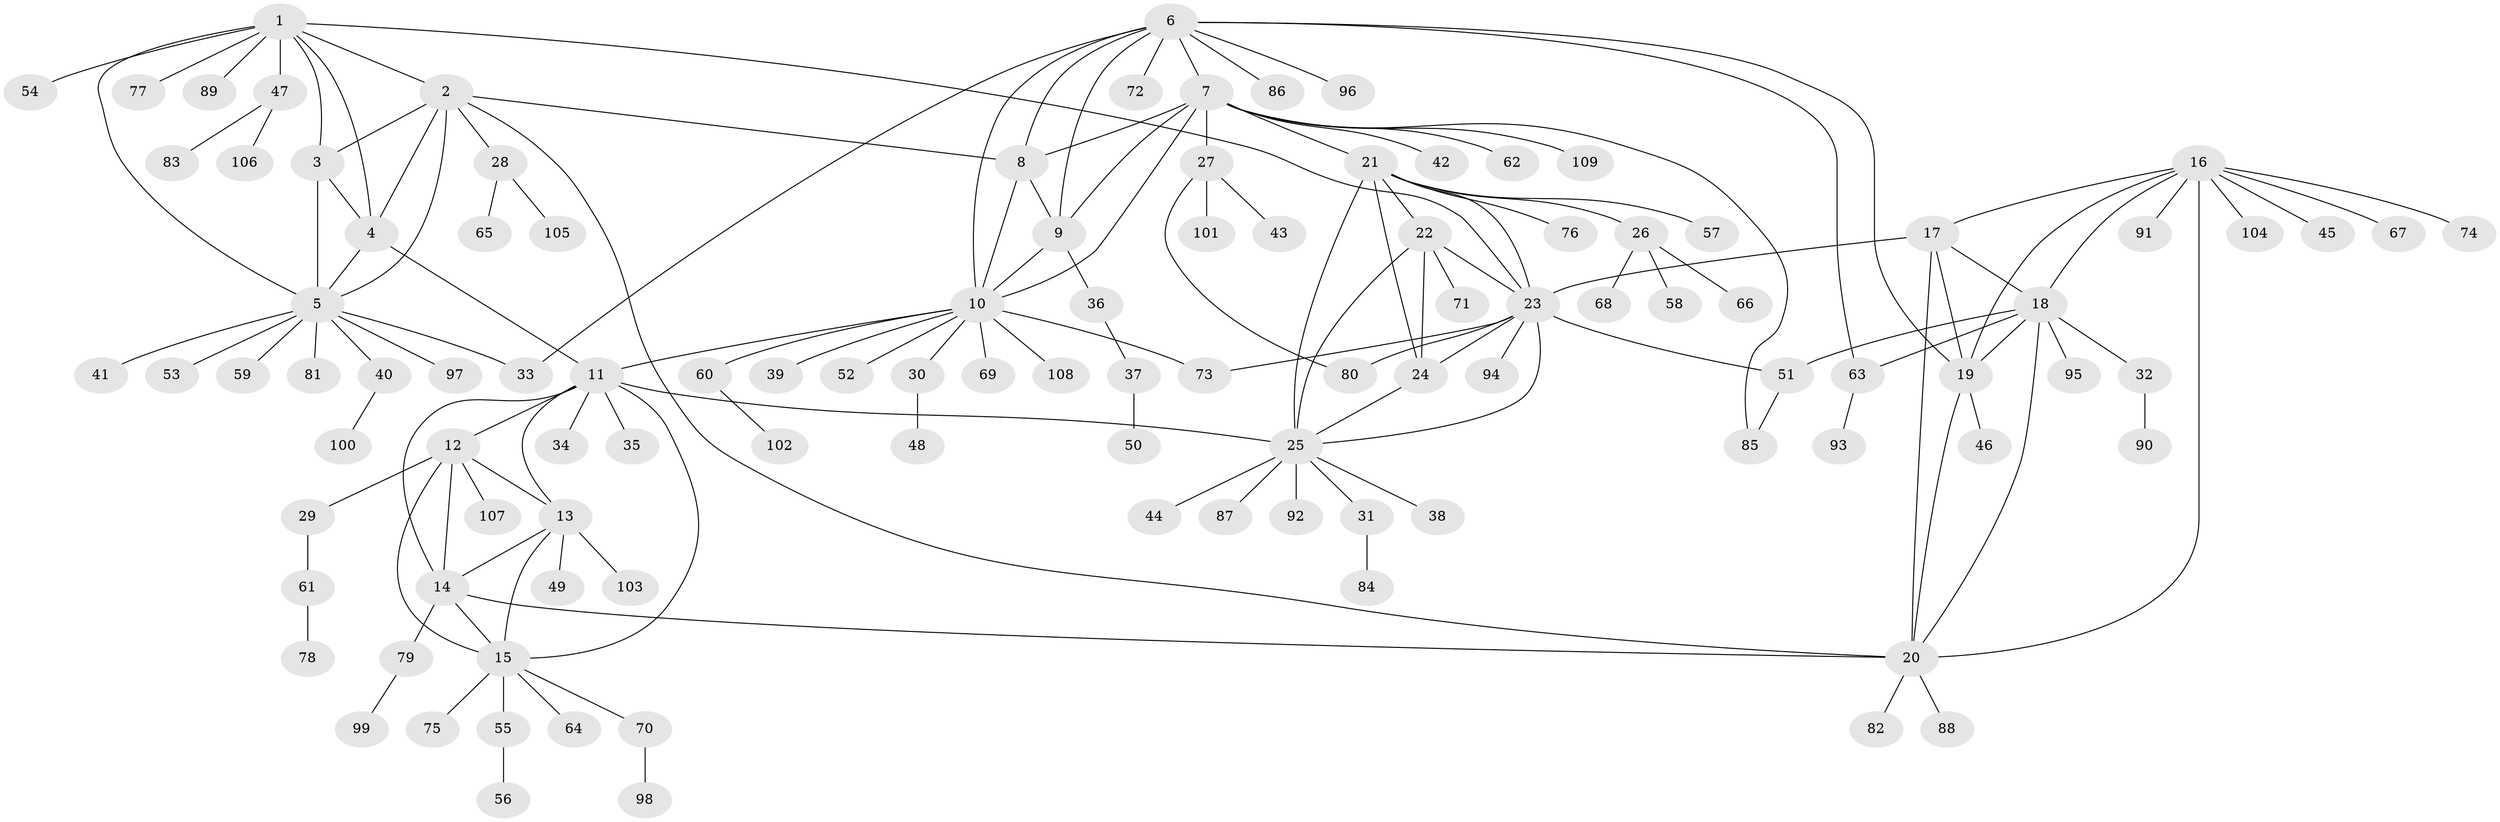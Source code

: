 // Generated by graph-tools (version 1.1) at 2025/15/03/09/25 04:15:54]
// undirected, 109 vertices, 150 edges
graph export_dot {
graph [start="1"]
  node [color=gray90,style=filled];
  1;
  2;
  3;
  4;
  5;
  6;
  7;
  8;
  9;
  10;
  11;
  12;
  13;
  14;
  15;
  16;
  17;
  18;
  19;
  20;
  21;
  22;
  23;
  24;
  25;
  26;
  27;
  28;
  29;
  30;
  31;
  32;
  33;
  34;
  35;
  36;
  37;
  38;
  39;
  40;
  41;
  42;
  43;
  44;
  45;
  46;
  47;
  48;
  49;
  50;
  51;
  52;
  53;
  54;
  55;
  56;
  57;
  58;
  59;
  60;
  61;
  62;
  63;
  64;
  65;
  66;
  67;
  68;
  69;
  70;
  71;
  72;
  73;
  74;
  75;
  76;
  77;
  78;
  79;
  80;
  81;
  82;
  83;
  84;
  85;
  86;
  87;
  88;
  89;
  90;
  91;
  92;
  93;
  94;
  95;
  96;
  97;
  98;
  99;
  100;
  101;
  102;
  103;
  104;
  105;
  106;
  107;
  108;
  109;
  1 -- 2;
  1 -- 3;
  1 -- 4;
  1 -- 5;
  1 -- 23;
  1 -- 47;
  1 -- 54;
  1 -- 77;
  1 -- 89;
  2 -- 3;
  2 -- 4;
  2 -- 5;
  2 -- 8;
  2 -- 20;
  2 -- 28;
  3 -- 4;
  3 -- 5;
  4 -- 5;
  4 -- 11;
  5 -- 33;
  5 -- 40;
  5 -- 41;
  5 -- 53;
  5 -- 59;
  5 -- 81;
  5 -- 97;
  6 -- 7;
  6 -- 8;
  6 -- 9;
  6 -- 10;
  6 -- 19;
  6 -- 33;
  6 -- 63;
  6 -- 72;
  6 -- 86;
  6 -- 96;
  7 -- 8;
  7 -- 9;
  7 -- 10;
  7 -- 21;
  7 -- 27;
  7 -- 42;
  7 -- 62;
  7 -- 85;
  7 -- 109;
  8 -- 9;
  8 -- 10;
  9 -- 10;
  9 -- 36;
  10 -- 11;
  10 -- 30;
  10 -- 39;
  10 -- 52;
  10 -- 60;
  10 -- 69;
  10 -- 73;
  10 -- 108;
  11 -- 12;
  11 -- 13;
  11 -- 14;
  11 -- 15;
  11 -- 25;
  11 -- 34;
  11 -- 35;
  12 -- 13;
  12 -- 14;
  12 -- 15;
  12 -- 29;
  12 -- 107;
  13 -- 14;
  13 -- 15;
  13 -- 49;
  13 -- 103;
  14 -- 15;
  14 -- 20;
  14 -- 79;
  15 -- 55;
  15 -- 64;
  15 -- 70;
  15 -- 75;
  16 -- 17;
  16 -- 18;
  16 -- 19;
  16 -- 20;
  16 -- 45;
  16 -- 67;
  16 -- 74;
  16 -- 91;
  16 -- 104;
  17 -- 18;
  17 -- 19;
  17 -- 20;
  17 -- 23;
  18 -- 19;
  18 -- 20;
  18 -- 32;
  18 -- 51;
  18 -- 63;
  18 -- 95;
  19 -- 20;
  19 -- 46;
  20 -- 82;
  20 -- 88;
  21 -- 22;
  21 -- 23;
  21 -- 24;
  21 -- 25;
  21 -- 26;
  21 -- 57;
  21 -- 76;
  22 -- 23;
  22 -- 24;
  22 -- 25;
  22 -- 71;
  23 -- 24;
  23 -- 25;
  23 -- 51;
  23 -- 73;
  23 -- 80;
  23 -- 94;
  24 -- 25;
  25 -- 31;
  25 -- 38;
  25 -- 44;
  25 -- 87;
  25 -- 92;
  26 -- 58;
  26 -- 66;
  26 -- 68;
  27 -- 43;
  27 -- 80;
  27 -- 101;
  28 -- 65;
  28 -- 105;
  29 -- 61;
  30 -- 48;
  31 -- 84;
  32 -- 90;
  36 -- 37;
  37 -- 50;
  40 -- 100;
  47 -- 83;
  47 -- 106;
  51 -- 85;
  55 -- 56;
  60 -- 102;
  61 -- 78;
  63 -- 93;
  70 -- 98;
  79 -- 99;
}
